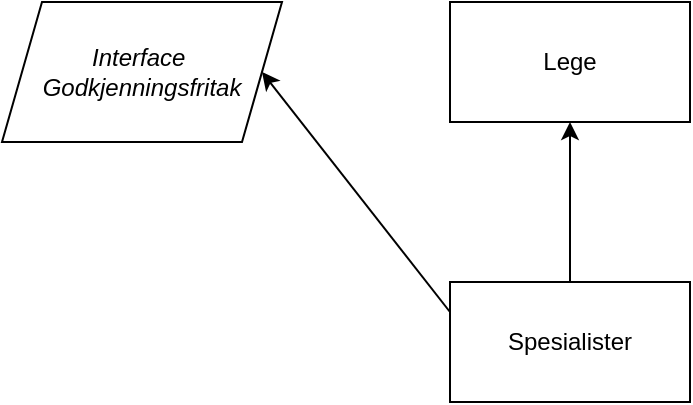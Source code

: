 <mxfile version="16.5.6" type="device"><diagram id="6PxSoArwaVkw9pk7Y575" name="Page-1"><mxGraphModel dx="1038" dy="539" grid="1" gridSize="10" guides="1" tooltips="1" connect="1" arrows="1" fold="1" page="1" pageScale="1" pageWidth="827" pageHeight="1169" math="0" shadow="0"><root><mxCell id="0"/><mxCell id="1" parent="0"/><mxCell id="aqF3d0xehMyJoCKio5Yr-1" value="" style="rounded=0;whiteSpace=wrap;html=1;" vertex="1" parent="1"><mxGeometry x="354" y="100" width="120" height="60" as="geometry"/></mxCell><mxCell id="aqF3d0xehMyJoCKio5Yr-2" value="Lege" style="text;html=1;strokeColor=none;fillColor=none;align=center;verticalAlign=middle;whiteSpace=wrap;rounded=0;" vertex="1" parent="1"><mxGeometry x="384" y="115" width="60" height="30" as="geometry"/></mxCell><mxCell id="aqF3d0xehMyJoCKio5Yr-7" style="edgeStyle=orthogonalEdgeStyle;rounded=0;orthogonalLoop=1;jettySize=auto;html=1;entryX=0.5;entryY=1;entryDx=0;entryDy=0;fontFamily=Helvetica;fontSize=12;fontColor=#000000;" edge="1" parent="1" source="aqF3d0xehMyJoCKio5Yr-5" target="aqF3d0xehMyJoCKio5Yr-1"><mxGeometry relative="1" as="geometry"/></mxCell><mxCell id="aqF3d0xehMyJoCKio5Yr-5" value="" style="rounded=0;whiteSpace=wrap;html=1;" vertex="1" parent="1"><mxGeometry x="354" y="240" width="120" height="60" as="geometry"/></mxCell><mxCell id="aqF3d0xehMyJoCKio5Yr-6" value="&lt;div style=&quot;line-height: 19px&quot;&gt;&lt;font style=&quot;background-color: rgb(255 , 255 , 255) ; font-size: 12px&quot;&gt;Spesialister&lt;/font&gt;&lt;/div&gt;" style="text;html=1;strokeColor=none;fillColor=none;align=center;verticalAlign=middle;whiteSpace=wrap;rounded=0;" vertex="1" parent="1"><mxGeometry x="384" y="255" width="60" height="30" as="geometry"/></mxCell><mxCell id="aqF3d0xehMyJoCKio5Yr-8" value="" style="shape=parallelogram;perimeter=parallelogramPerimeter;whiteSpace=wrap;html=1;fixedSize=1;labelBackgroundColor=#FFFFFF;fontFamily=Helvetica;fontSize=12;fontColor=#000000;" vertex="1" parent="1"><mxGeometry x="130" y="100" width="140" height="70" as="geometry"/></mxCell><mxCell id="aqF3d0xehMyJoCKio5Yr-10" value="&lt;i&gt;Interface&amp;nbsp;&lt;br&gt;Godkjenningsfritak&lt;/i&gt;" style="text;html=1;strokeColor=none;fillColor=none;align=center;verticalAlign=middle;whiteSpace=wrap;rounded=0;labelBackgroundColor=#FFFFFF;fontFamily=Helvetica;fontSize=12;fontColor=#000000;" vertex="1" parent="1"><mxGeometry x="170" y="120" width="60" height="30" as="geometry"/></mxCell><mxCell id="aqF3d0xehMyJoCKio5Yr-11" value="" style="endArrow=classic;html=1;rounded=0;fontFamily=Helvetica;fontSize=12;fontColor=#000000;exitX=0;exitY=0.25;exitDx=0;exitDy=0;entryX=1;entryY=0.5;entryDx=0;entryDy=0;" edge="1" parent="1" source="aqF3d0xehMyJoCKio5Yr-5" target="aqF3d0xehMyJoCKio5Yr-8"><mxGeometry width="50" height="50" relative="1" as="geometry"><mxPoint x="260" y="340" as="sourcePoint"/><mxPoint x="310" y="290" as="targetPoint"/></mxGeometry></mxCell></root></mxGraphModel></diagram></mxfile>